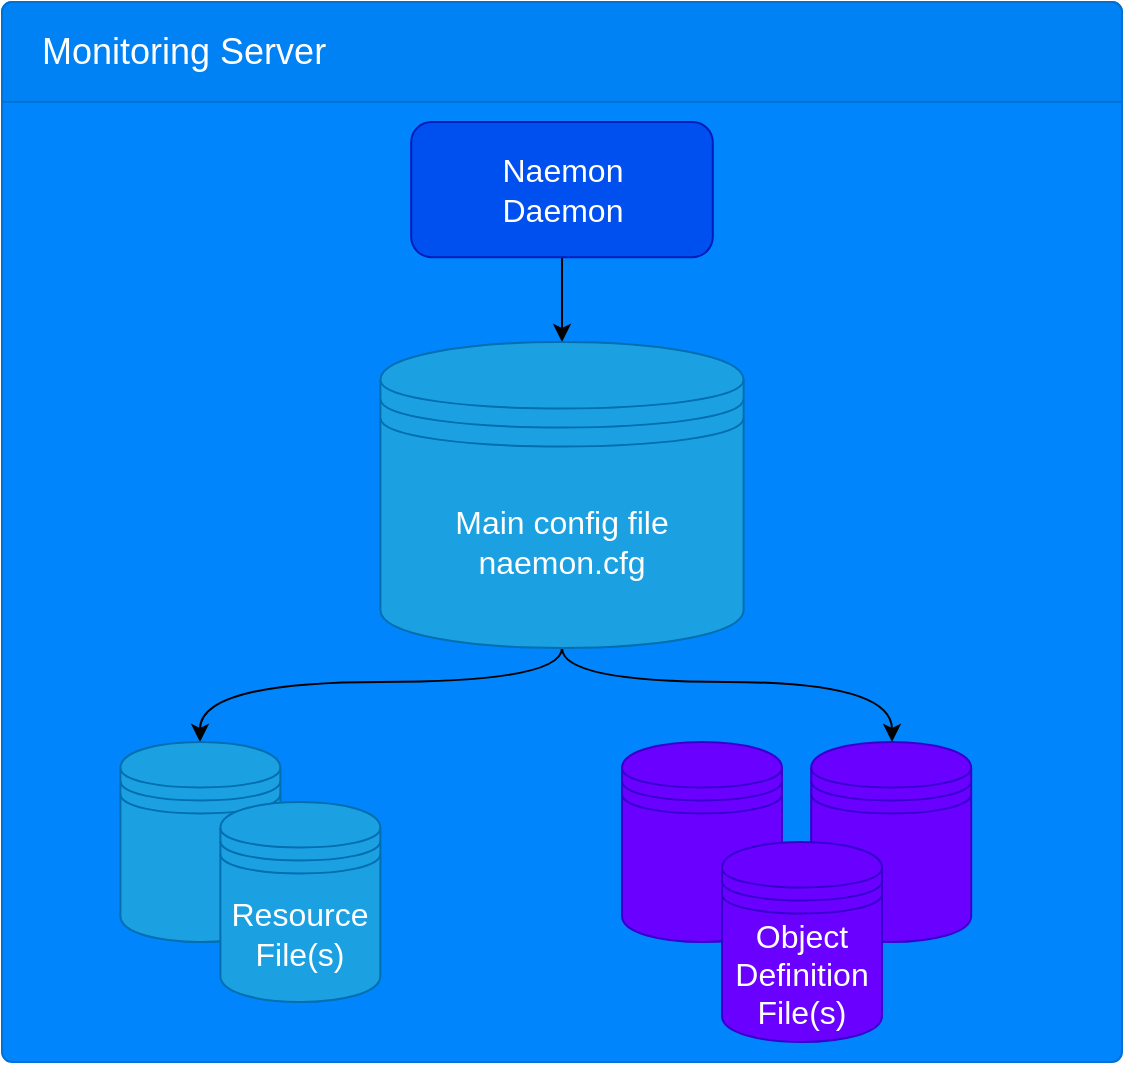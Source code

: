 <mxfile version="24.7.17">
  <diagram name="Seite-1" id="R0aHDFtCkrT7WoSOV8md">
    <mxGraphModel dx="1434" dy="957" grid="1" gridSize="10" guides="1" tooltips="1" connect="1" arrows="1" fold="1" page="1" pageScale="1" pageWidth="1169" pageHeight="827" math="0" shadow="0">
      <root>
        <mxCell id="0" />
        <mxCell id="1" parent="0" />
        <mxCell id="5FB76fzgtN4Mtl5dD62B-1" value="" style="html=1;shadow=0;dashed=0;shape=mxgraph.bootstrap.rrect;rSize=5;strokeColor=#0071D5;html=1;whiteSpace=wrap;fillColor=#0085FC;fontColor=#ffffff;verticalAlign=bottom;align=left;spacing=20;spacingBottom=0;fontSize=14;" parent="1" vertex="1">
          <mxGeometry x="270" y="160" width="560" height="530" as="geometry" />
        </mxCell>
        <mxCell id="5FB76fzgtN4Mtl5dD62B-2" value="Monitoring Server" style="html=1;shadow=0;dashed=0;shape=mxgraph.bootstrap.topButton;rSize=5;perimeter=none;whiteSpace=wrap;fillColor=#0081F4;strokeColor=#0071D5;fontColor=#ffffff;resizeWidth=1;fontSize=18;align=left;spacing=20;" parent="5FB76fzgtN4Mtl5dD62B-1" vertex="1">
          <mxGeometry width="560" height="50" relative="1" as="geometry" />
        </mxCell>
        <mxCell id="cy9vblpNPn31SKOtWbtc-15" style="edgeStyle=orthogonalEdgeStyle;rounded=0;orthogonalLoop=1;jettySize=auto;html=1;" parent="5FB76fzgtN4Mtl5dD62B-1" source="5FB76fzgtN4Mtl5dD62B-11" target="cy9vblpNPn31SKOtWbtc-1" edge="1">
          <mxGeometry relative="1" as="geometry" />
        </mxCell>
        <mxCell id="5FB76fzgtN4Mtl5dD62B-11" value="&lt;font style=&quot;font-size: 16px;&quot;&gt;Naemon&lt;/font&gt;&lt;div style=&quot;font-size: 16px;&quot;&gt;&lt;font style=&quot;font-size: 16px;&quot;&gt;Daemon&lt;/font&gt;&lt;/div&gt;" style="rounded=1;whiteSpace=wrap;html=1;fillColor=#0050ef;fontColor=#ffffff;strokeColor=#001DBC;fontSize=16;" parent="5FB76fzgtN4Mtl5dD62B-1" vertex="1">
          <mxGeometry x="204.59" y="60.0" width="150.81" height="67.57" as="geometry" />
        </mxCell>
        <mxCell id="cy9vblpNPn31SKOtWbtc-13" style="edgeStyle=orthogonalEdgeStyle;rounded=0;orthogonalLoop=1;jettySize=auto;html=1;curved=1;" parent="5FB76fzgtN4Mtl5dD62B-1" source="cy9vblpNPn31SKOtWbtc-1" target="cy9vblpNPn31SKOtWbtc-6" edge="1">
          <mxGeometry relative="1" as="geometry">
            <Array as="points">
              <mxPoint x="280" y="340" />
              <mxPoint x="99" y="340" />
            </Array>
          </mxGeometry>
        </mxCell>
        <mxCell id="cy9vblpNPn31SKOtWbtc-14" style="edgeStyle=orthogonalEdgeStyle;rounded=0;orthogonalLoop=1;jettySize=auto;html=1;curved=1;" parent="5FB76fzgtN4Mtl5dD62B-1" source="cy9vblpNPn31SKOtWbtc-1" target="cy9vblpNPn31SKOtWbtc-10" edge="1">
          <mxGeometry relative="1" as="geometry">
            <Array as="points">
              <mxPoint x="280" y="340" />
              <mxPoint x="445" y="340" />
            </Array>
          </mxGeometry>
        </mxCell>
        <mxCell id="cy9vblpNPn31SKOtWbtc-1" value="Main config file&lt;div style=&quot;font-size: 16px;&quot;&gt;naemon.cfg&lt;/div&gt;" style="shape=datastore;whiteSpace=wrap;html=1;fillColor=#1ba1e2;strokeColor=#006EAF;fontColor=#ffffff;fontSize=16;" parent="5FB76fzgtN4Mtl5dD62B-1" vertex="1">
          <mxGeometry x="189.19" y="170.0" width="181.62" height="153.03" as="geometry" />
        </mxCell>
        <mxCell id="cy9vblpNPn31SKOtWbtc-6" value="" style="shape=datastore;whiteSpace=wrap;html=1;fillColor=#1ba1e2;strokeColor=#006EAF;fontColor=#ffffff;" parent="5FB76fzgtN4Mtl5dD62B-1" vertex="1">
          <mxGeometry x="59.19" y="370" width="80" height="100" as="geometry" />
        </mxCell>
        <mxCell id="cy9vblpNPn31SKOtWbtc-7" value="Resource File(s)" style="shape=datastore;whiteSpace=wrap;html=1;fillColor=#1ba1e2;strokeColor=#006EAF;fontColor=#ffffff;fontSize=16;" parent="5FB76fzgtN4Mtl5dD62B-1" vertex="1">
          <mxGeometry x="109.19" y="400" width="80" height="100" as="geometry" />
        </mxCell>
        <mxCell id="cy9vblpNPn31SKOtWbtc-8" value="" style="shape=datastore;whiteSpace=wrap;html=1;fillColor=#6a00ff;strokeColor=#3700CC;fontColor=#ffffff;" parent="5FB76fzgtN4Mtl5dD62B-1" vertex="1">
          <mxGeometry x="310" y="370" width="80" height="100" as="geometry" />
        </mxCell>
        <mxCell id="cy9vblpNPn31SKOtWbtc-10" value="" style="shape=datastore;whiteSpace=wrap;html=1;fillColor=#6a00ff;strokeColor=#3700CC;fontColor=#ffffff;" parent="5FB76fzgtN4Mtl5dD62B-1" vertex="1">
          <mxGeometry x="404.59" y="370" width="80" height="100" as="geometry" />
        </mxCell>
        <mxCell id="cy9vblpNPn31SKOtWbtc-9" value="Object Definition File(s)" style="shape=datastore;whiteSpace=wrap;html=1;fillColor=#6a00ff;strokeColor=#3700CC;fontColor=#ffffff;fontSize=16;" parent="5FB76fzgtN4Mtl5dD62B-1" vertex="1">
          <mxGeometry x="360.0" y="420" width="80" height="100" as="geometry" />
        </mxCell>
      </root>
    </mxGraphModel>
  </diagram>
</mxfile>
